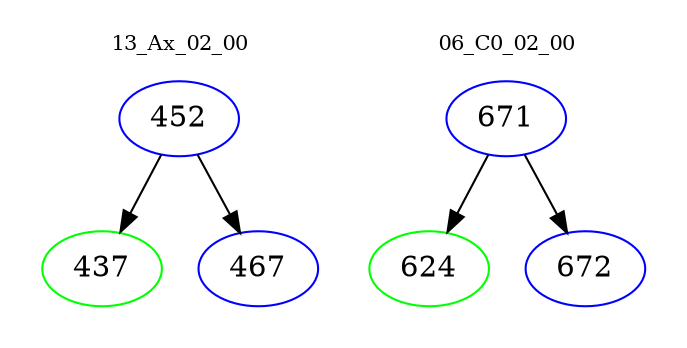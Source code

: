digraph{
subgraph cluster_0 {
color = white
label = "13_Ax_02_00";
fontsize=10;
T0_452 [label="452", color="blue"]
T0_452 -> T0_437 [color="black"]
T0_437 [label="437", color="green"]
T0_452 -> T0_467 [color="black"]
T0_467 [label="467", color="blue"]
}
subgraph cluster_1 {
color = white
label = "06_C0_02_00";
fontsize=10;
T1_671 [label="671", color="blue"]
T1_671 -> T1_624 [color="black"]
T1_624 [label="624", color="green"]
T1_671 -> T1_672 [color="black"]
T1_672 [label="672", color="blue"]
}
}
